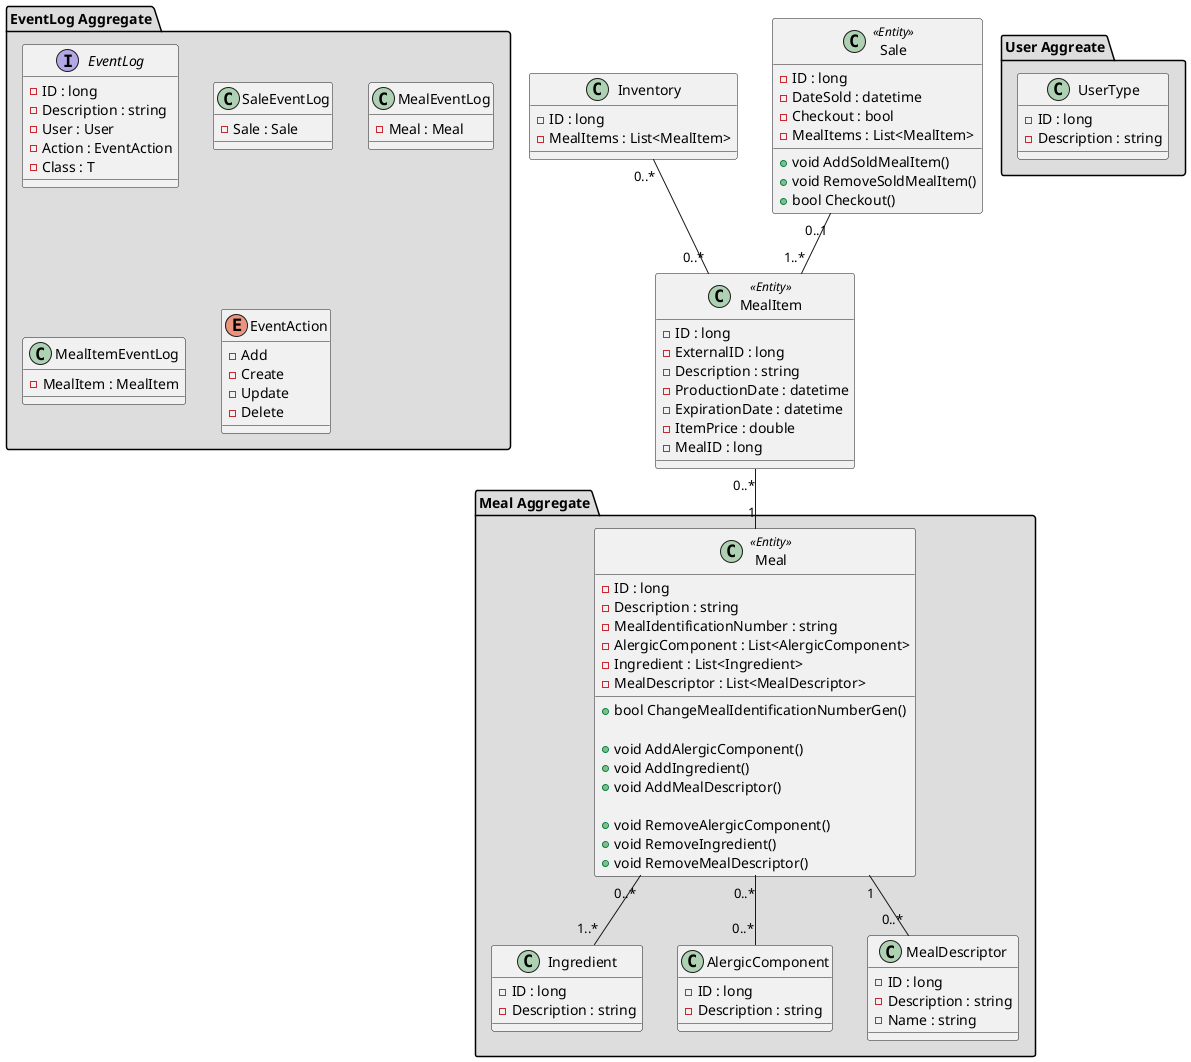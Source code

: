 @startuml DomainModelDiagram

package "Meal Aggregate" #DDDDDD {
    class Meal <<Entity>> {
        -ID : long
        -Description : string
        -MealIdentificationNumber : string
        -AlergicComponent : List<AlergicComponent>
        -Ingredient : List<Ingredient>
        -MealDescriptor : List<MealDescriptor>
        
        +bool ChangeMealIdentificationNumberGen()

        +void AddAlergicComponent()
        +void AddIngredient()
        +void AddMealDescriptor()

        +void RemoveAlergicComponent()
        +void RemoveIngredient()
        +void RemoveMealDescriptor()
    }

    class Ingredient {
        -ID : long
        -Description : string
    }

    class AlergicComponent {
        -ID : long
        -Description : string
    }

    class MealDescriptor {
        -ID : long
        -Description : string
        -Name : string
    }
}

class Inventory {
    -ID : long
    -MealItems : List<MealItem>
}

class MealItem <<Entity>> {
    -ID : long
    -ExternalID : long
    -Description : string
    -ProductionDate : datetime
    -ExpirationDate : datetime
    -ItemPrice : double
    -MealID : long
}

class Sale <<Entity>> {
    -ID : long
    -DateSold : datetime
    -Checkout : bool
    -MealItems : List<MealItem>

    +void AddSoldMealItem()
    +void RemoveSoldMealItem()
    +bool Checkout()
}

package "User Aggreate" #DDDDDD {
    class UserType {
        -ID : long
        -Description : string
    }
}

package "EventLog Aggregate" #DDDDDD {
    interface EventLog {
        -ID : long
        -Description : string
        -User : User
        -Action : EventAction
        -Class : T
    }

    class SaleEventLog {
        -Sale : Sale
    }

    class MealEventLog {
        -Meal : Meal
    }

    class MealItemEventLog {
        -MealItem : MealItem
    }

    enum EventAction {
        - Add
        - Create
        - Update
        - Delete
    }
}

Meal "0..*" -- "0..*" AlergicComponent
Meal "1" -- "0..*" MealDescriptor
Meal "0..*" -- "1..*" Ingredient

MealItem "0..*" -- "1" Meal

Sale "0..1" -- "1..*" MealItem

Inventory "0..*" -- "0..*" MealItem

@enduml